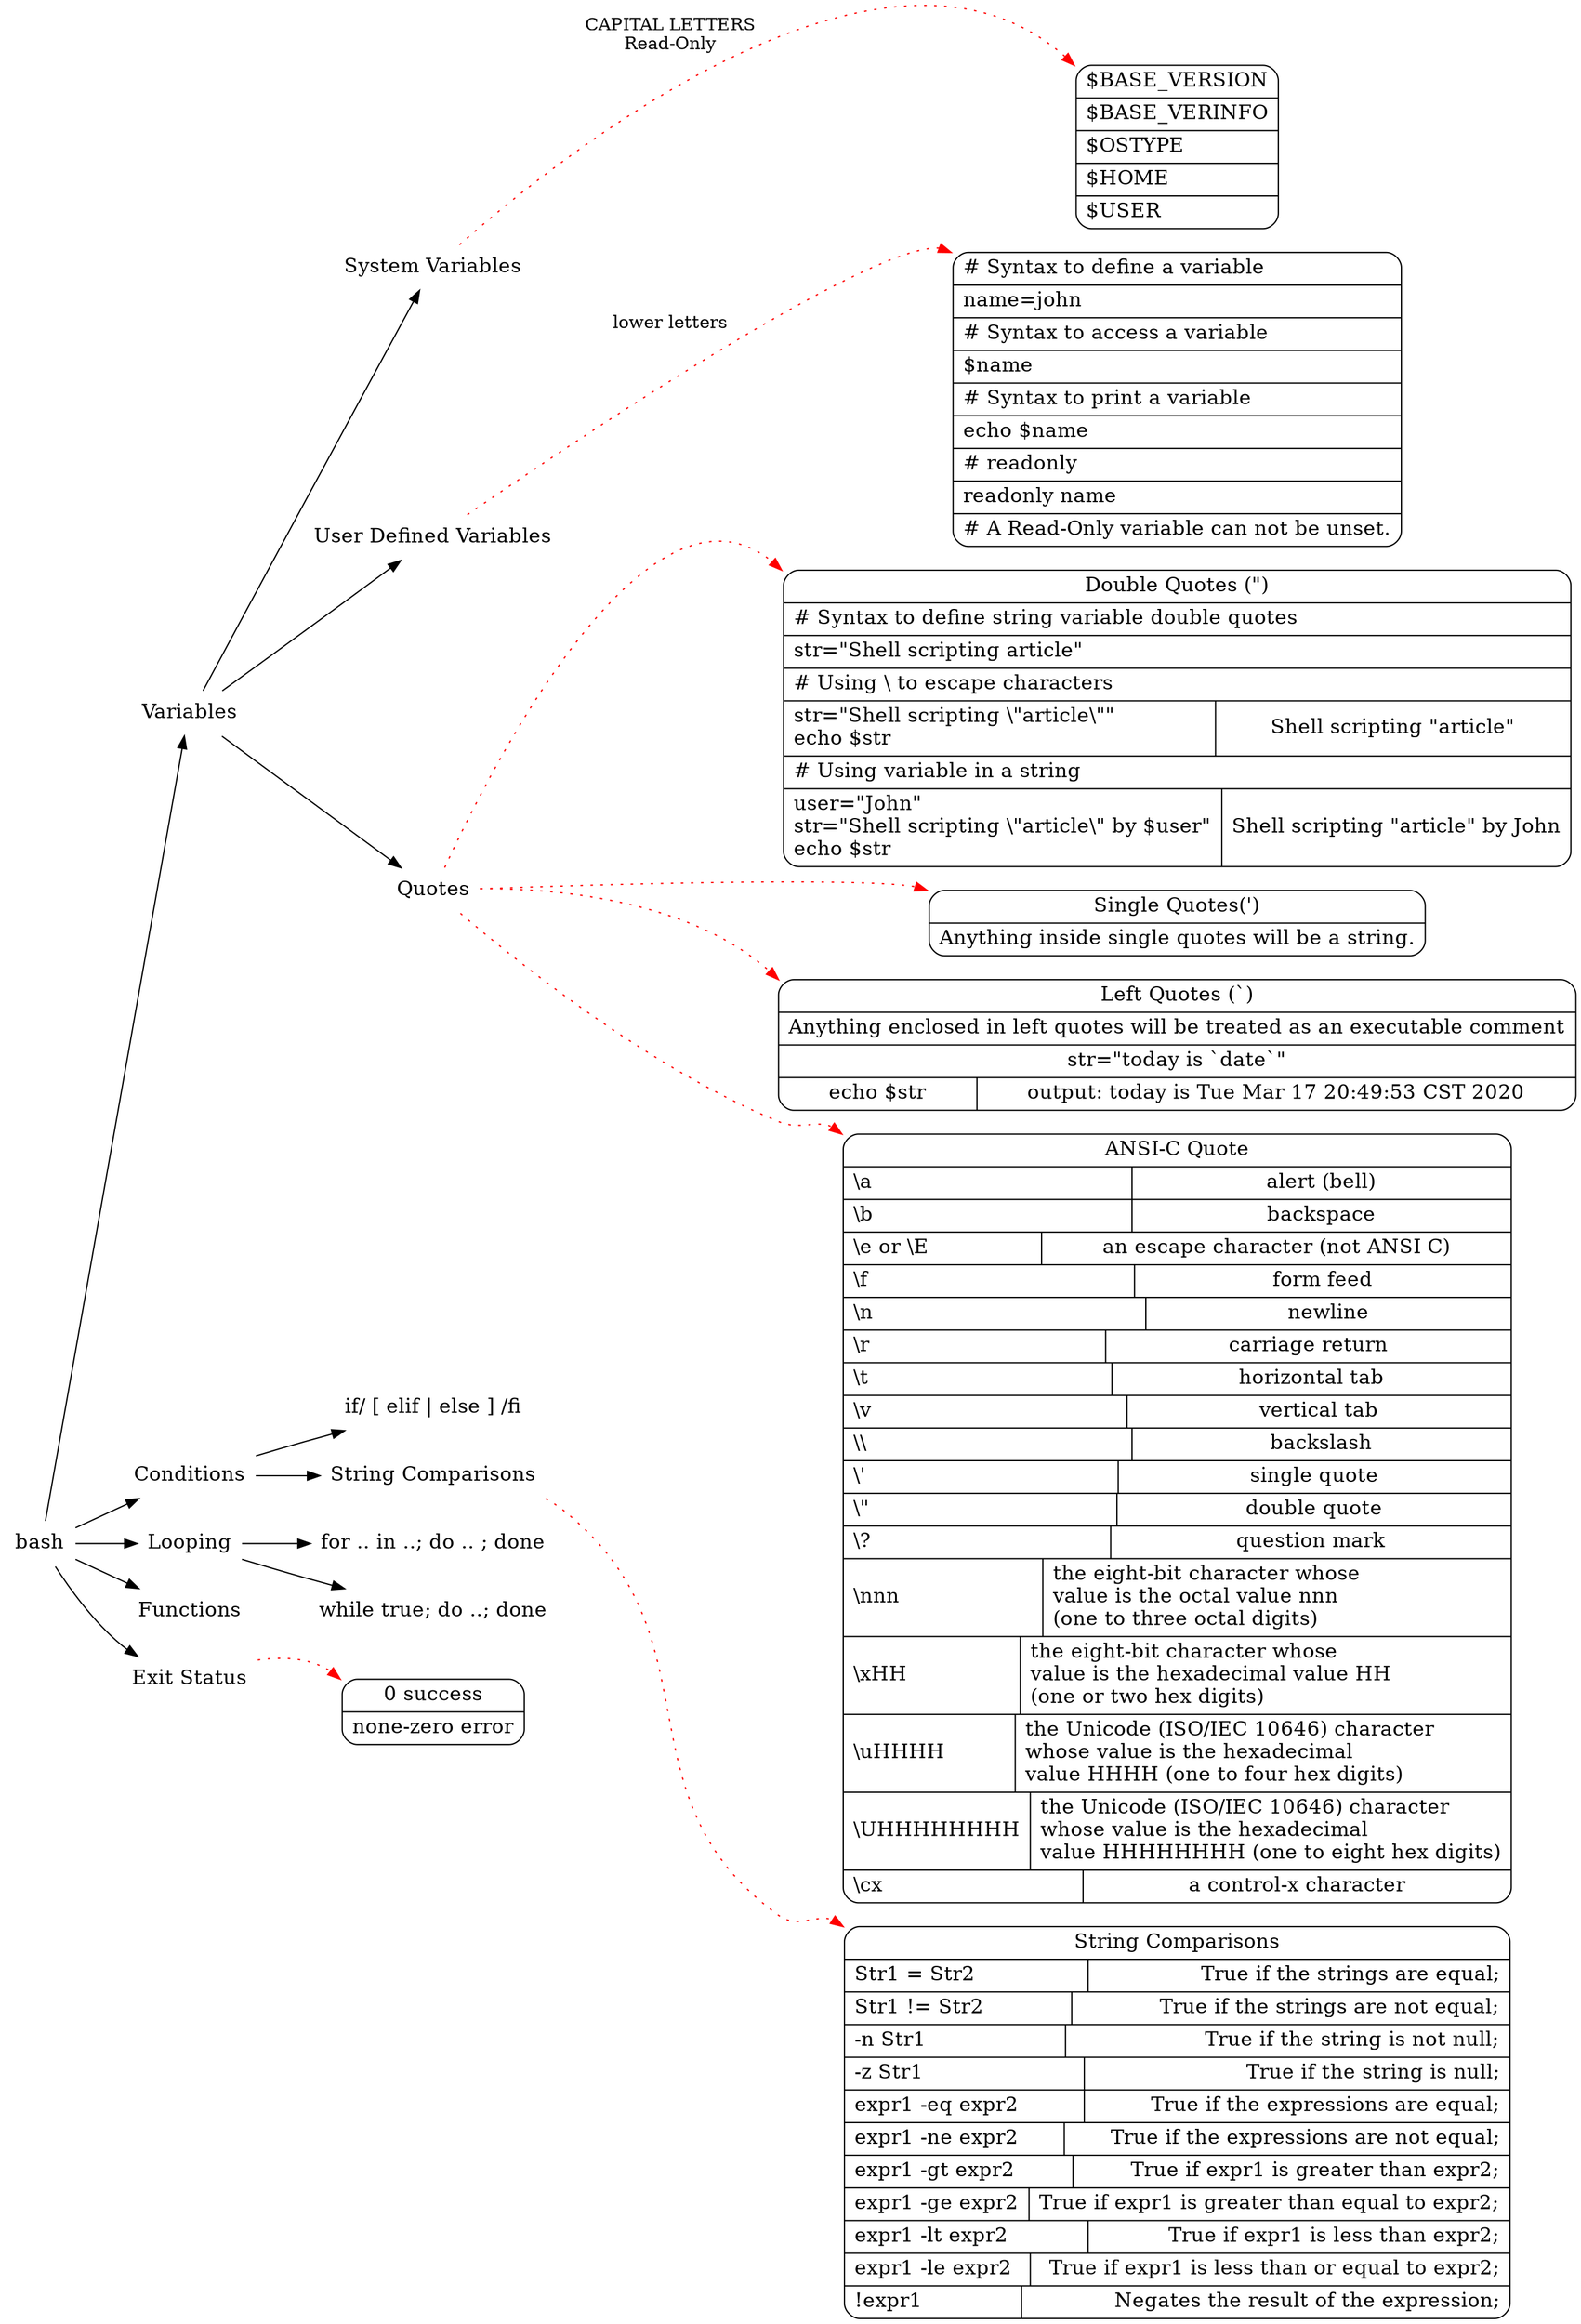 // bantana
digraph bash {
    node [shape=plaintext, fontsize=16];
    rankdir=LR; // TB, LR shell -> bash, fish;
    bash -> Variables ;
    Variables -> "System Variables";
    Variables -> "User Defined Variables";
    Variables -> Quotes;
    bash -> Conditions;
    Conditions -> "if/ [ elif | else ] /fi";
    Conditions -> "String Comparisons";
    bash -> Looping;
    Looping -> "for .. in ..; do .. ; done";
    Looping -> "while true; do ..; done";
    bash -> Functions;
    bash -> "Exit Status";

    // edge [shape=box color=blue style="dotted, filled"];
    edge [color=red style="dotted, filled"];
    "System Variables" -> SystemVariables:nw [label="CAPITAL LETTERS\nRead-Only"];
    SystemVariables [ shape=Mrecord label="
    {$BASE_VERSION\l}|
    {$BASE_VERINFO\l}|
    {$OSTYPE\l}|
    {$HOME\l}|
    {$USER\l}
    "];

    "User Defined Variables" -> UserDefinedVariables:nw [ label="lower letters"];
    UserDefinedVariables [ shape=Mrecord label="
    {# Syntax to define a variable\l}|
    {name=john\l}|
    {# Syntax to access a variable\l}|
    {$name\l}|
    {# Syntax to print a variable\l}|
    {echo $name\l}|
    {# readonly\l}|
    {readonly name\l}|
    {# A Read-Only variable can not be unset.}
    "];

    Quotes -> DoubleQuotes:nw;
    DoubleQuotes [shape=Mrecord dir=l label="
    {Double Quotes (\")} |
    {# Syntax to define string variable double quotes\l} |
    {str=\"Shell scripting article\"\l} |
    {# Using \\ to escape characters\l} |
    {str=\"Shell scripting \\\"article\\\"\"\l
echo $str\l|
Shell scripting \"article\"
    }|
    {# Using variable in a string\l} |
    {user=\"John\"\l
str=\"Shell scripting \\\"article\\\" by \$user\"\l
echo $str\l |
Shell scripting \"article\" by John}
    "];

    SingleQuotes [shape=Mrecord bold=0 label="
    {Single Quotes(\')}|
    {Anything inside single quotes will be a string.\l}
    "];
    Quotes -> SingleQuotes:nw;

    Quotes -> LeftQuotes:nw;
    LeftQuotes [ shape=Mrecord label="
    {Left Quotes (`)}|
    {Anything enclosed in left quotes will be treated as an executable comment} |
    {str=\"today is `date`\"} |
    {echo $str |output: today is Tue Mar 17 20:49:53 CST 2020}
    "];

    "String Comparisons" -> struct1:nw;
    "struct1" [ shape=Mrecord label="
    { String Comparisons} |
    {Str1 = Str2\l     | True if the strings are equal;\r} |
    {Str1 != Str2\l    | True if the strings are not equal;\r} |
    {-n Str1\l         | True if the string is not null;\r} |
    {-z Str1\l         | True if the string is null;\r} |
    {expr1 -eq expr2\l | True if the expressions are equal;\r} |
    {expr1 -ne expr2\l | True if the expressions are not equal;\r} |
    {expr1 -gt expr2\l | True if expr1 is greater than expr2;\r} |
    {expr1 -ge expr2\l | True if expr1 is greater than equal to expr2;\r} |
    {expr1 -lt expr2\l | True if expr1 is less than expr2;\r} |
    {expr1 -le expr2\l | True if expr1 is less than or equal to expr2;\r} |
    {!expr1         \l | Negates the result of the expression;\r} 
    "];


    node [shape=Mrecord];
    "Exit Status" -> exitStatus:nw;
    exitStatus [shape=Mrecord label="
    { 0 success }
    |{ none-zero error }"];

    // ANSI-C quote
    Quotes -> AnsiCQuote:nw;
    AnsiCQuote [shape=Mrecord label="
    { ANSI-C Quote} |
    {\\a\l | alert (bell)} |
    {\\b\l | backspace} |
    {\\e or \\E\l | an escape character (not ANSI C)} |
    {\\f\l | form feed} |
    {\\n\l | newline} |
    {\\r\l | carriage return} |
    {\\t\l | horizontal tab} |
    {\\v\l | vertical tab} |
    {\\\\\l | backslash} |
    {\\'\l | single quote} |
{\\\"\l | double quote } |
{\\?\l | question mark} |
{\\nnn\l | the eight-bit character whose \lvalue is the octal value nnn \l(one to three octal digits)\l} |
{\\xHH\l | the eight-bit character whose \lvalue is the hexadecimal value HH \l(one or two hex digits)\l} |
{\\uHHHH\l | the Unicode (ISO/IEC 10646) character \lwhose value is the hexadecimal \lvalue HHHH (one to four hex digits)\l} |
{\\UHHHHHHHH\l | the Unicode (ISO/IEC 10646) character \lwhose value is the hexadecimal \lvalue HHHHHHHH (one to eight hex digits)\l} |
{\\cx\l | a control-x character} 
    "];
}
